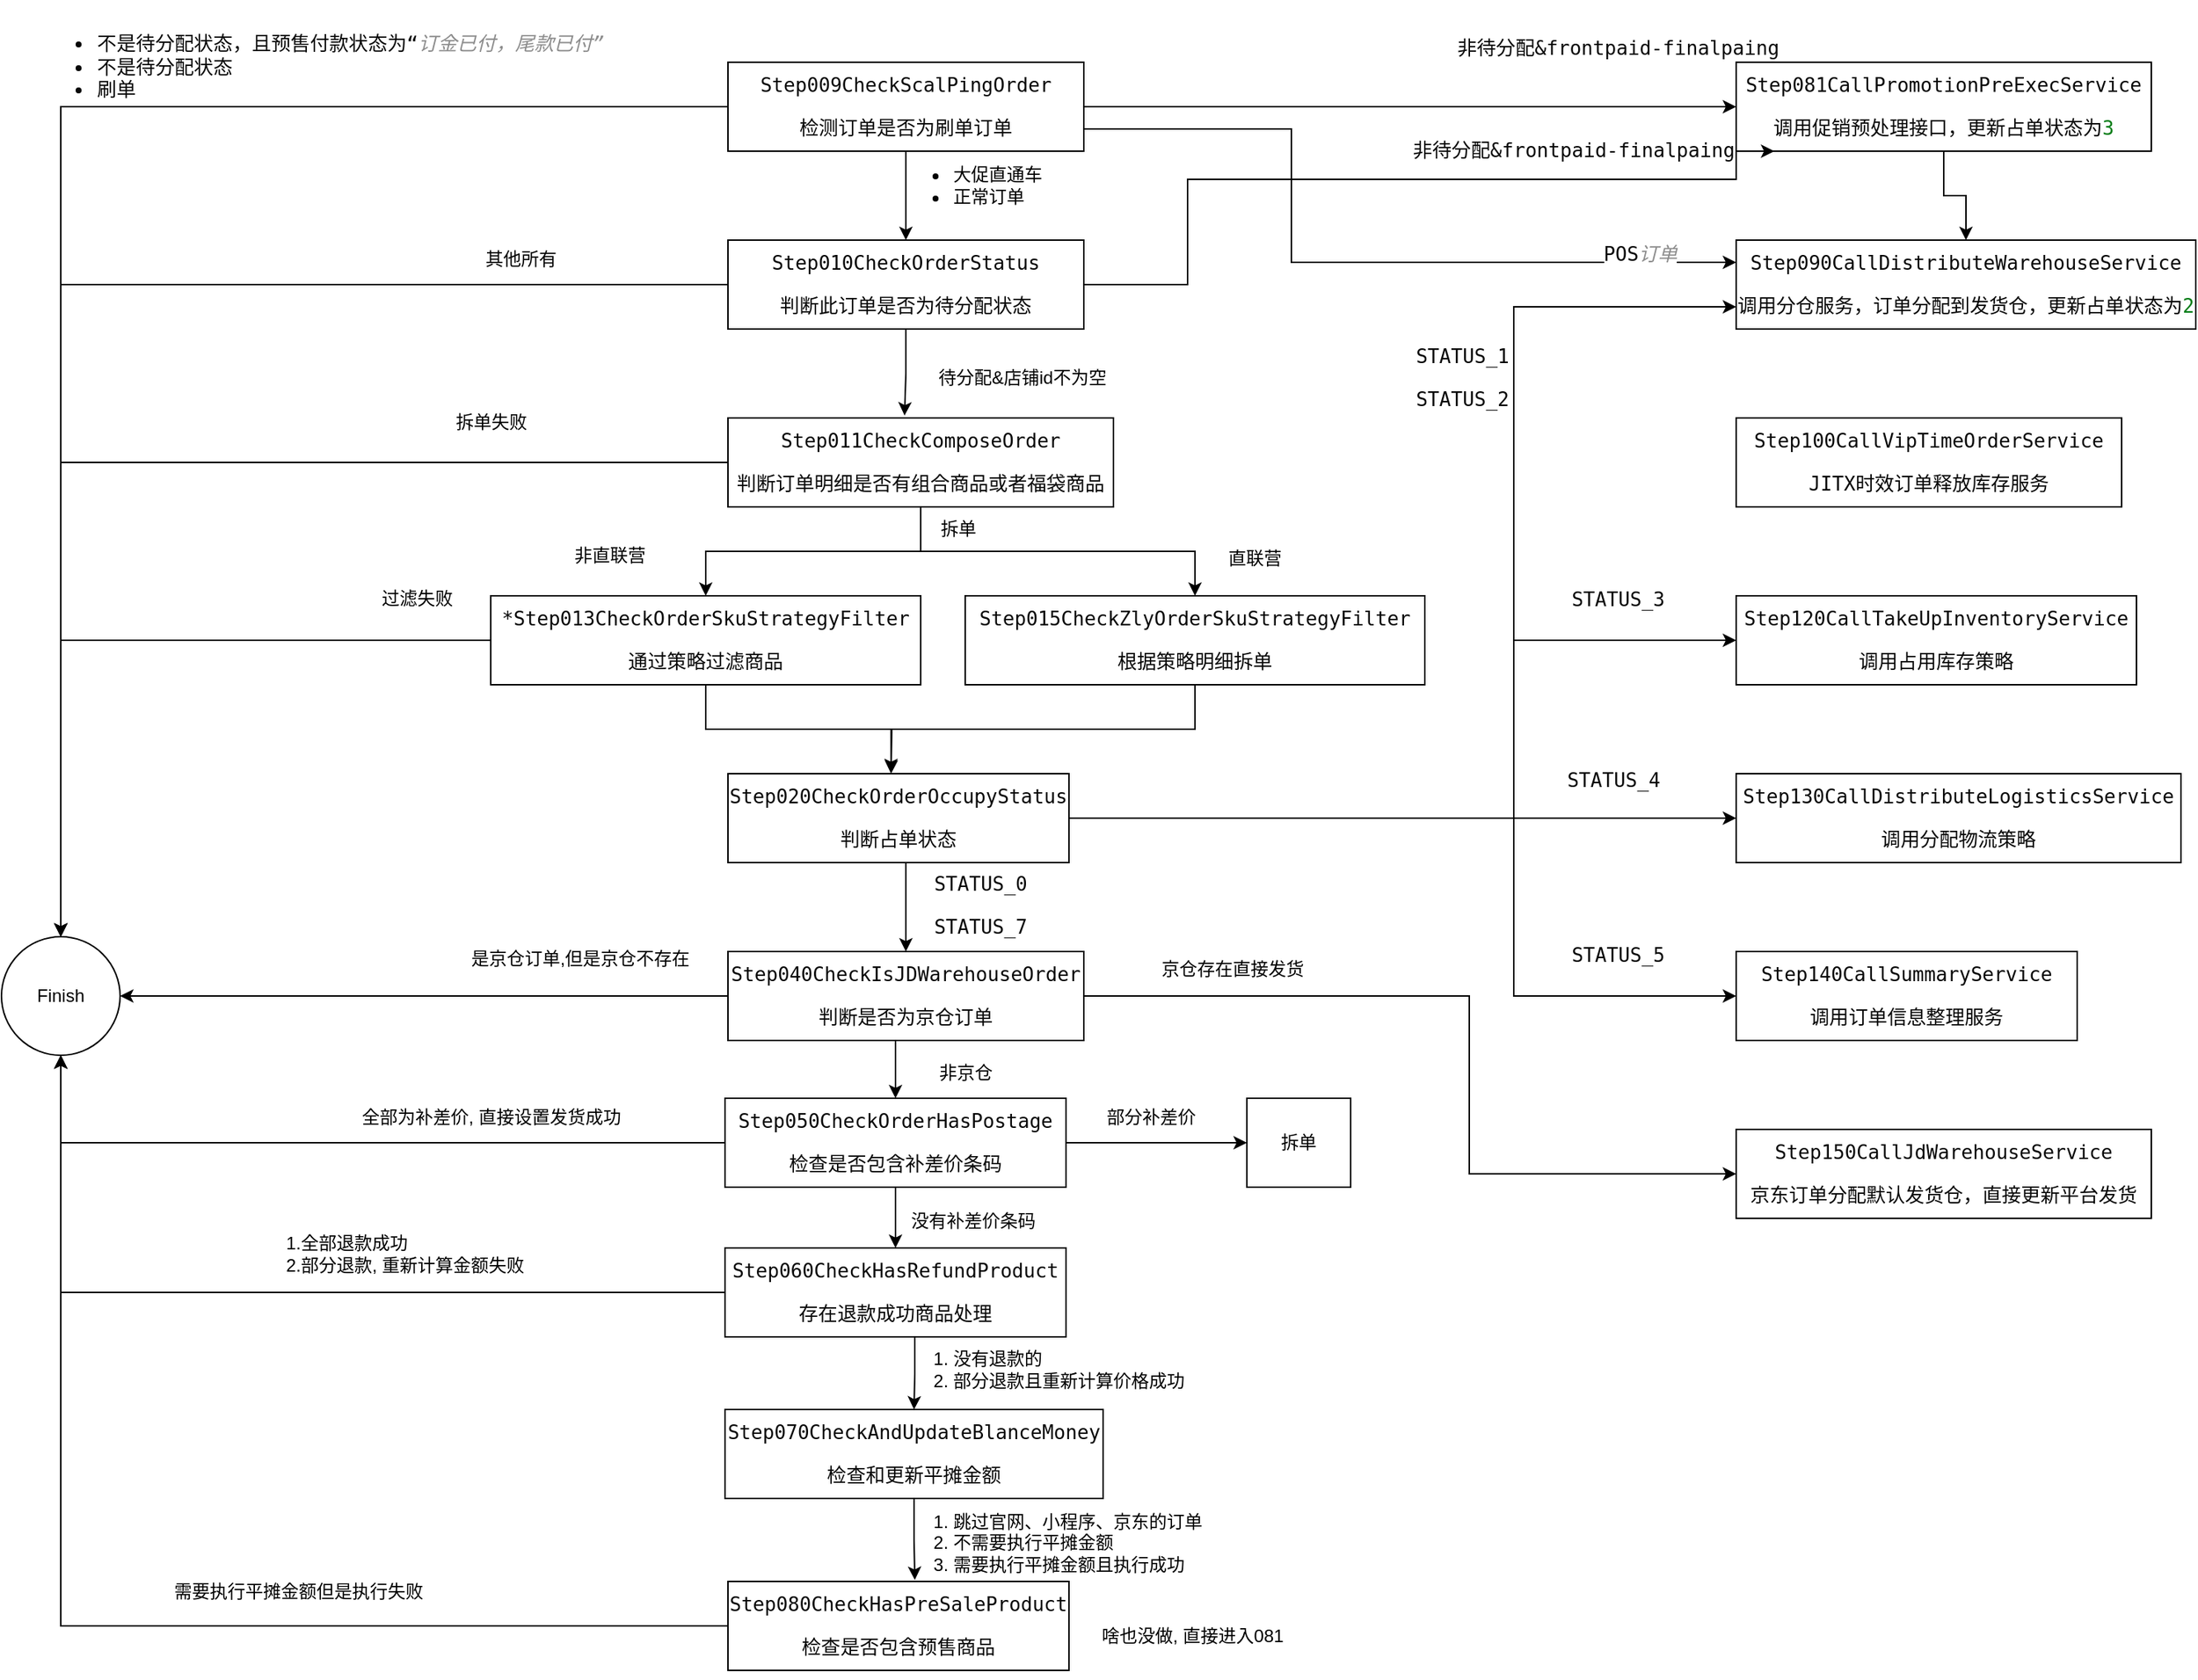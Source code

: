 <mxfile version="22.1.0" type="github">
  <diagram name="第 1 页" id="529VRcp6ZxM3eGiWw4M4">
    <mxGraphModel dx="-1328" dy="769" grid="1" gridSize="10" guides="1" tooltips="1" connect="1" arrows="1" fold="1" page="1" pageScale="1" pageWidth="827" pageHeight="1169" math="0" shadow="0">
      <root>
        <mxCell id="0" />
        <mxCell id="1" parent="0" />
        <mxCell id="PfzJClhl6PwVmJwfCfgA-12" style="edgeStyle=orthogonalEdgeStyle;rounded=0;orthogonalLoop=1;jettySize=auto;html=1;exitX=1;exitY=0.5;exitDx=0;exitDy=0;" parent="1" source="PfzJClhl6PwVmJwfCfgA-1" target="PfzJClhl6PwVmJwfCfgA-8" edge="1">
          <mxGeometry relative="1" as="geometry" />
        </mxCell>
        <mxCell id="PfzJClhl6PwVmJwfCfgA-21" style="edgeStyle=orthogonalEdgeStyle;rounded=0;orthogonalLoop=1;jettySize=auto;html=1;exitX=0;exitY=0.5;exitDx=0;exitDy=0;" parent="1" source="PfzJClhl6PwVmJwfCfgA-1" target="PfzJClhl6PwVmJwfCfgA-20" edge="1">
          <mxGeometry relative="1" as="geometry" />
        </mxCell>
        <mxCell id="PfzJClhl6PwVmJwfCfgA-23" style="edgeStyle=orthogonalEdgeStyle;rounded=0;orthogonalLoop=1;jettySize=auto;html=1;exitX=0.5;exitY=1;exitDx=0;exitDy=0;entryX=0.5;entryY=0;entryDx=0;entryDy=0;" parent="1" source="PfzJClhl6PwVmJwfCfgA-1" target="PfzJClhl6PwVmJwfCfgA-11" edge="1">
          <mxGeometry relative="1" as="geometry" />
        </mxCell>
        <mxCell id="2yPNLdrWaPqpneKhmEIJ-49" style="edgeStyle=orthogonalEdgeStyle;rounded=0;orthogonalLoop=1;jettySize=auto;html=1;exitX=1;exitY=0.75;exitDx=0;exitDy=0;entryX=0;entryY=0.25;entryDx=0;entryDy=0;" edge="1" parent="1" source="PfzJClhl6PwVmJwfCfgA-1" target="PfzJClhl6PwVmJwfCfgA-7">
          <mxGeometry relative="1" as="geometry">
            <Array as="points">
              <mxPoint x="3460" y="116" />
              <mxPoint x="3460" y="206" />
            </Array>
          </mxGeometry>
        </mxCell>
        <mxCell id="PfzJClhl6PwVmJwfCfgA-1" value="&lt;div style=&quot;background-color:#ffffff;color:#080808&quot;&gt;&lt;pre style=&quot;font-family:&#39;JetBrains Mono&#39;,monospace;font-size:9.8pt;&quot;&gt;Step009CheckScalPingOrder&lt;/pre&gt;&lt;pre style=&quot;font-family:&#39;JetBrains Mono&#39;,monospace;font-size:9.8pt;&quot;&gt;&lt;div&gt;&lt;pre style=&quot;font-family:&#39;Menlo-Regular&#39;,monospace;font-size:9.8pt;&quot;&gt;检测订单是否为刷单订单&lt;/pre&gt;&lt;/div&gt;&lt;/pre&gt;&lt;/div&gt;" style="rounded=0;whiteSpace=wrap;html=1;" parent="1" vertex="1">
          <mxGeometry x="3080" y="71" width="240" height="60" as="geometry" />
        </mxCell>
        <mxCell id="2yPNLdrWaPqpneKhmEIJ-2" style="edgeStyle=orthogonalEdgeStyle;rounded=0;orthogonalLoop=1;jettySize=auto;html=1;exitX=0.5;exitY=1;exitDx=0;exitDy=0;" edge="1" parent="1" source="PfzJClhl6PwVmJwfCfgA-2">
          <mxGeometry relative="1" as="geometry">
            <mxPoint x="3190" y="550" as="targetPoint" />
            <Array as="points">
              <mxPoint x="3395" y="521" />
              <mxPoint x="3190" y="521" />
            </Array>
          </mxGeometry>
        </mxCell>
        <mxCell id="PfzJClhl6PwVmJwfCfgA-2" value="&lt;div style=&quot;background-color:#ffffff;color:#080808&quot;&gt;&lt;pre style=&quot;font-family:&#39;JetBrains Mono&#39;,monospace;font-size:9.8pt;&quot;&gt;Step015CheckZlyOrderSkuStrategyFilter&lt;/pre&gt;&lt;pre style=&quot;font-family:&#39;JetBrains Mono&#39;,monospace;font-size:9.8pt;&quot;&gt;&lt;div&gt;&lt;pre style=&quot;font-family:&#39;Menlo-Regular&#39;,monospace;font-size:9.8pt;&quot;&gt;根据策略明细拆单&lt;/pre&gt;&lt;/div&gt;&lt;/pre&gt;&lt;/div&gt;" style="rounded=0;whiteSpace=wrap;html=1;" parent="1" vertex="1">
          <mxGeometry x="3240" y="431" width="310" height="60" as="geometry" />
        </mxCell>
        <mxCell id="2yPNLdrWaPqpneKhmEIJ-34" style="edgeStyle=orthogonalEdgeStyle;rounded=0;orthogonalLoop=1;jettySize=auto;html=1;exitX=0;exitY=0.5;exitDx=0;exitDy=0;entryX=0.5;entryY=1;entryDx=0;entryDy=0;" edge="1" parent="1" source="PfzJClhl6PwVmJwfCfgA-3" target="PfzJClhl6PwVmJwfCfgA-20">
          <mxGeometry relative="1" as="geometry" />
        </mxCell>
        <mxCell id="PfzJClhl6PwVmJwfCfgA-3" value="&lt;div style=&quot;background-color:#ffffff;color:#080808&quot;&gt;&lt;pre style=&quot;font-family:&#39;JetBrains Mono&#39;,monospace;font-size:9.8pt;&quot;&gt;Step060CheckHasRefundProduct&lt;/pre&gt;&lt;pre style=&quot;font-family:&#39;JetBrains Mono&#39;,monospace;font-size:9.8pt;&quot;&gt;&lt;div&gt;&lt;pre style=&quot;font-family:&#39;Menlo-Regular&#39;,monospace;font-size:9.8pt;&quot;&gt;存在退款成功商品处理&lt;/pre&gt;&lt;/div&gt;&lt;/pre&gt;&lt;/div&gt;" style="rounded=0;whiteSpace=wrap;html=1;" parent="1" vertex="1">
          <mxGeometry x="3078" y="871" width="230" height="60" as="geometry" />
        </mxCell>
        <mxCell id="PfzJClhl6PwVmJwfCfgA-4" value="&lt;div style=&quot;background-color:#ffffff;color:#080808&quot;&gt;&lt;pre style=&quot;font-family:&#39;JetBrains Mono&#39;,monospace;font-size:9.8pt;&quot;&gt;&lt;div&gt;&lt;pre style=&quot;font-family:&#39;JetBrains Mono&#39;,monospace;font-size:9.8pt;&quot;&gt;Step130CallDistributeLogisticsService&lt;/pre&gt;&lt;/div&gt;&lt;/pre&gt;&lt;pre style=&quot;font-family:&#39;JetBrains Mono&#39;,monospace;font-size:9.8pt;&quot;&gt;&lt;pre style=&quot;font-family:&#39;Menlo-Regular&#39;,monospace;font-size:9.8pt;&quot;&gt;&lt;div&gt;&lt;pre style=&quot;font-family:&#39;Menlo-Regular&#39;,monospace;font-size:9.8pt;&quot;&gt;调用分配物流策略&lt;/pre&gt;&lt;/div&gt;&lt;/pre&gt;&lt;/pre&gt;&lt;/div&gt;" style="rounded=0;whiteSpace=wrap;html=1;" parent="1" vertex="1">
          <mxGeometry x="3760" y="551" width="300" height="60" as="geometry" />
        </mxCell>
        <mxCell id="PfzJClhl6PwVmJwfCfgA-5" value="&lt;div style=&quot;background-color:#ffffff;color:#080808&quot;&gt;&lt;pre style=&quot;font-family:&#39;JetBrains Mono&#39;,monospace;font-size:9.8pt;&quot;&gt;&lt;div&gt;&lt;pre style=&quot;font-family:&#39;JetBrains Mono&#39;,monospace;font-size:9.8pt;&quot;&gt;Step120CallTakeUpInventoryService&lt;/pre&gt;&lt;/div&gt;&lt;/pre&gt;&lt;pre style=&quot;font-family:&#39;JetBrains Mono&#39;,monospace;font-size:9.8pt;&quot;&gt;&lt;pre style=&quot;font-family:&#39;Menlo-Regular&#39;,monospace;font-size:9.8pt;&quot;&gt;&lt;div&gt;&lt;pre style=&quot;font-family:&#39;Menlo-Regular&#39;,monospace;font-size:9.8pt;&quot;&gt;调用占用库存策略&lt;/pre&gt;&lt;/div&gt;&lt;/pre&gt;&lt;/pre&gt;&lt;/div&gt;" style="rounded=0;whiteSpace=wrap;html=1;" parent="1" vertex="1">
          <mxGeometry x="3760" y="431" width="270" height="60" as="geometry" />
        </mxCell>
        <mxCell id="PfzJClhl6PwVmJwfCfgA-6" value="&lt;div style=&quot;background-color: rgb(255, 255, 255);&quot;&gt;&lt;pre style=&quot;color: rgb(8, 8, 8); font-family: &amp;quot;JetBrains Mono&amp;quot;, monospace; font-size: 9.8pt;&quot;&gt;&lt;div&gt;&lt;pre style=&quot;font-family:&#39;JetBrains Mono&#39;,monospace;font-size:9.8pt;&quot;&gt;Step100CallVipTimeOrderService&lt;/pre&gt;&lt;/div&gt;&lt;/pre&gt;&lt;pre style=&quot;font-family: &amp;quot;JetBrains Mono&amp;quot;, monospace; font-size: 9.8pt;&quot;&gt;&lt;pre style=&quot;font-family: Menlo-Regular, monospace; font-size: 9.8pt;&quot;&gt;&lt;div style=&quot;&quot;&gt;&lt;pre style=&quot;font-family: &amp;quot;JetBrains Mono&amp;quot;, monospace; font-size: 9.8pt;&quot;&gt;&lt;font color=&quot;#080808&quot;&gt;JITX&lt;span style=&quot;font-family: Menlo-Regular, monospace;&quot;&gt;时效订单释放库存服务&lt;/span&gt;&lt;/font&gt;&lt;/pre&gt;&lt;/div&gt;&lt;/pre&gt;&lt;/pre&gt;&lt;/div&gt;" style="rounded=0;whiteSpace=wrap;html=1;" parent="1" vertex="1">
          <mxGeometry x="3760" y="311" width="260" height="60" as="geometry" />
        </mxCell>
        <mxCell id="PfzJClhl6PwVmJwfCfgA-7" value="&lt;div style=&quot;background-color:#ffffff;color:#080808&quot;&gt;&lt;pre style=&quot;font-family:&#39;JetBrains Mono&#39;,monospace;font-size:9.8pt;&quot;&gt;&lt;div&gt;&lt;pre style=&quot;font-family:&#39;JetBrains Mono&#39;,monospace;font-size:9.8pt;&quot;&gt;Step090CallDistributeWarehouseService&lt;/pre&gt;&lt;/div&gt;&lt;/pre&gt;&lt;pre style=&quot;font-family:&#39;JetBrains Mono&#39;,monospace;font-size:9.8pt;&quot;&gt;&lt;pre style=&quot;font-family:&#39;Menlo-Regular&#39;,monospace;font-size:9.8pt;&quot;&gt;&lt;div&gt;&lt;pre style=&quot;font-family:&#39;Menlo-Regular&#39;,monospace;font-size:9.8pt;&quot;&gt;调用分仓服务，订单分配到发货仓，更新占单状态为&lt;span style=&quot;color:#067d17;font-family:&#39;JetBrains Mono&#39;,monospace;&quot;&gt;2&lt;/span&gt;&lt;/pre&gt;&lt;/div&gt;&lt;/pre&gt;&lt;/pre&gt;&lt;/div&gt;" style="rounded=0;whiteSpace=wrap;html=1;" parent="1" vertex="1">
          <mxGeometry x="3760" y="191" width="310" height="60" as="geometry" />
        </mxCell>
        <mxCell id="2yPNLdrWaPqpneKhmEIJ-50" value="" style="edgeStyle=orthogonalEdgeStyle;rounded=0;orthogonalLoop=1;jettySize=auto;html=1;" edge="1" parent="1" source="PfzJClhl6PwVmJwfCfgA-8" target="PfzJClhl6PwVmJwfCfgA-7">
          <mxGeometry relative="1" as="geometry" />
        </mxCell>
        <mxCell id="PfzJClhl6PwVmJwfCfgA-8" value="&lt;div style=&quot;background-color:#ffffff;color:#080808&quot;&gt;&lt;pre style=&quot;font-family:&#39;JetBrains Mono&#39;,monospace;font-size:9.8pt;&quot;&gt;&lt;div&gt;&lt;pre style=&quot;font-family:&#39;JetBrains Mono&#39;,monospace;font-size:9.8pt;&quot;&gt;Step081CallPromotionPreExecService&lt;/pre&gt;&lt;/div&gt;&lt;/pre&gt;&lt;pre style=&quot;font-family:&#39;JetBrains Mono&#39;,monospace;font-size:9.8pt;&quot;&gt;&lt;pre style=&quot;font-family:&#39;Menlo-Regular&#39;,monospace;font-size:9.8pt;&quot;&gt;&lt;div&gt;&lt;pre style=&quot;font-family:&#39;Menlo-Regular&#39;,monospace;font-size:9.8pt;&quot;&gt;调用促销预处理接口，更新占单状态为&lt;span style=&quot;color:#067d17;font-family:&#39;JetBrains Mono&#39;,monospace;&quot;&gt;3&lt;/span&gt;&lt;/pre&gt;&lt;/div&gt;&lt;/pre&gt;&lt;/pre&gt;&lt;/div&gt;" style="rounded=0;whiteSpace=wrap;html=1;" parent="1" vertex="1">
          <mxGeometry x="3760" y="71" width="280" height="60" as="geometry" />
        </mxCell>
        <mxCell id="2yPNLdrWaPqpneKhmEIJ-1" style="edgeStyle=orthogonalEdgeStyle;rounded=0;orthogonalLoop=1;jettySize=auto;html=1;entryX=0.5;entryY=0;entryDx=0;entryDy=0;exitX=0.5;exitY=1;exitDx=0;exitDy=0;" edge="1" parent="1" source="PfzJClhl6PwVmJwfCfgA-9">
          <mxGeometry relative="1" as="geometry">
            <mxPoint x="3060" y="520" as="sourcePoint" />
            <mxPoint x="3190" y="551" as="targetPoint" />
          </mxGeometry>
        </mxCell>
        <mxCell id="2yPNLdrWaPqpneKhmEIJ-44" style="edgeStyle=orthogonalEdgeStyle;rounded=0;orthogonalLoop=1;jettySize=auto;html=1;exitX=0;exitY=0.5;exitDx=0;exitDy=0;entryX=0.5;entryY=0;entryDx=0;entryDy=0;" edge="1" parent="1" source="PfzJClhl6PwVmJwfCfgA-9" target="PfzJClhl6PwVmJwfCfgA-20">
          <mxGeometry relative="1" as="geometry" />
        </mxCell>
        <mxCell id="PfzJClhl6PwVmJwfCfgA-9" value="&lt;div style=&quot;background-color:#ffffff;color:#080808&quot;&gt;&lt;pre style=&quot;font-family:&#39;JetBrains Mono&#39;,monospace;font-size:9.8pt;&quot;&gt;&lt;div&gt;&lt;pre style=&quot;font-family:&#39;JetBrains Mono&#39;,monospace;font-size:9.8pt;&quot;&gt;*Step013CheckOrderSkuStrategyFilter&lt;/pre&gt;&lt;/div&gt;&lt;/pre&gt;&lt;pre style=&quot;font-family:&#39;JetBrains Mono&#39;,monospace;font-size:9.8pt;&quot;&gt;&lt;pre style=&quot;font-family:&#39;Menlo-Regular&#39;,monospace;font-size:9.8pt;&quot;&gt;&lt;div&gt;&lt;pre style=&quot;font-family:&#39;Menlo-Regular&#39;,monospace;font-size:9.8pt;&quot;&gt;通过策略过滤商品&lt;/pre&gt;&lt;/div&gt;&lt;/pre&gt;&lt;/pre&gt;&lt;/div&gt;" style="rounded=0;whiteSpace=wrap;html=1;" parent="1" vertex="1">
          <mxGeometry x="2920" y="431" width="290" height="60" as="geometry" />
        </mxCell>
        <mxCell id="PfzJClhl6PwVmJwfCfgA-36" style="edgeStyle=orthogonalEdgeStyle;rounded=0;orthogonalLoop=1;jettySize=auto;html=1;exitX=0.5;exitY=1;exitDx=0;exitDy=0;" parent="1" source="PfzJClhl6PwVmJwfCfgA-10" target="PfzJClhl6PwVmJwfCfgA-2" edge="1">
          <mxGeometry relative="1" as="geometry" />
        </mxCell>
        <mxCell id="PfzJClhl6PwVmJwfCfgA-37" style="edgeStyle=orthogonalEdgeStyle;rounded=0;orthogonalLoop=1;jettySize=auto;html=1;exitX=0.5;exitY=1;exitDx=0;exitDy=0;entryX=0.5;entryY=0;entryDx=0;entryDy=0;" parent="1" source="PfzJClhl6PwVmJwfCfgA-10" target="PfzJClhl6PwVmJwfCfgA-9" edge="1">
          <mxGeometry relative="1" as="geometry" />
        </mxCell>
        <mxCell id="2yPNLdrWaPqpneKhmEIJ-43" style="edgeStyle=orthogonalEdgeStyle;rounded=0;orthogonalLoop=1;jettySize=auto;html=1;exitX=0;exitY=0.5;exitDx=0;exitDy=0;entryX=0.5;entryY=0;entryDx=0;entryDy=0;" edge="1" parent="1" source="PfzJClhl6PwVmJwfCfgA-10" target="PfzJClhl6PwVmJwfCfgA-20">
          <mxGeometry relative="1" as="geometry" />
        </mxCell>
        <mxCell id="PfzJClhl6PwVmJwfCfgA-10" value="&lt;div style=&quot;background-color:#ffffff;color:#080808&quot;&gt;&lt;pre style=&quot;font-family:&#39;JetBrains Mono&#39;,monospace;font-size:9.8pt;&quot;&gt;&lt;div&gt;&lt;pre style=&quot;font-family:&#39;JetBrains Mono&#39;,monospace;font-size:9.8pt;&quot;&gt;Step011CheckComposeOrder&lt;/pre&gt;&lt;/div&gt;&lt;/pre&gt;&lt;pre style=&quot;font-family:&#39;JetBrains Mono&#39;,monospace;font-size:9.8pt;&quot;&gt;&lt;pre style=&quot;font-family:&#39;Menlo-Regular&#39;,monospace;font-size:9.8pt;&quot;&gt;&lt;div&gt;&lt;pre style=&quot;font-family:&#39;Menlo-Regular&#39;,monospace;font-size:9.8pt;&quot;&gt;判断订单明细是否有组合商品或者福袋商品&lt;/pre&gt;&lt;/div&gt;&lt;/pre&gt;&lt;/pre&gt;&lt;/div&gt;" style="rounded=0;html=1;whiteSpace=wrap;" parent="1" vertex="1">
          <mxGeometry x="3080" y="311" width="260" height="60" as="geometry" />
        </mxCell>
        <mxCell id="PfzJClhl6PwVmJwfCfgA-34" style="edgeStyle=orthogonalEdgeStyle;rounded=0;orthogonalLoop=1;jettySize=auto;html=1;exitX=0;exitY=0.5;exitDx=0;exitDy=0;entryX=0.5;entryY=0;entryDx=0;entryDy=0;" parent="1" source="PfzJClhl6PwVmJwfCfgA-11" target="PfzJClhl6PwVmJwfCfgA-20" edge="1">
          <mxGeometry relative="1" as="geometry" />
        </mxCell>
        <mxCell id="2yPNLdrWaPqpneKhmEIJ-46" style="edgeStyle=orthogonalEdgeStyle;rounded=0;orthogonalLoop=1;jettySize=auto;html=1;exitX=1;exitY=0.5;exitDx=0;exitDy=0;entryX=0.092;entryY=1;entryDx=0;entryDy=0;entryPerimeter=0;" edge="1" parent="1" source="PfzJClhl6PwVmJwfCfgA-11" target="PfzJClhl6PwVmJwfCfgA-8">
          <mxGeometry relative="1" as="geometry">
            <mxPoint x="3760" y="140" as="targetPoint" />
            <Array as="points">
              <mxPoint x="3390" y="221" />
              <mxPoint x="3390" y="150" />
              <mxPoint x="3760" y="150" />
              <mxPoint x="3760" y="131" />
            </Array>
          </mxGeometry>
        </mxCell>
        <mxCell id="PfzJClhl6PwVmJwfCfgA-11" value="&lt;div style=&quot;background-color:#ffffff;color:#080808&quot;&gt;&lt;pre style=&quot;font-family:&#39;JetBrains Mono&#39;,monospace;font-size:9.8pt;&quot;&gt;&lt;div&gt;&lt;pre style=&quot;font-family:&#39;JetBrains Mono&#39;,monospace;font-size:9.8pt;&quot;&gt;Step010CheckOrderStatus&lt;/pre&gt;&lt;/div&gt;&lt;/pre&gt;&lt;pre style=&quot;font-family:&#39;JetBrains Mono&#39;,monospace;font-size:9.8pt;&quot;&gt;&lt;pre style=&quot;font-family:&#39;Menlo-Regular&#39;,monospace;font-size:9.8pt;&quot;&gt;&lt;div&gt;&lt;pre style=&quot;font-family:&#39;Menlo-Regular&#39;,monospace;font-size:9.8pt;&quot;&gt;判断此订单是否为待分配状态&lt;/pre&gt;&lt;/div&gt;&lt;/pre&gt;&lt;/pre&gt;&lt;/div&gt;" style="rounded=0;whiteSpace=wrap;html=1;" parent="1" vertex="1">
          <mxGeometry x="3080" y="191" width="240" height="60" as="geometry" />
        </mxCell>
        <mxCell id="PfzJClhl6PwVmJwfCfgA-13" value="&lt;div style=&quot;background-color:#ffffff;color:#080808&quot;&gt;&lt;pre style=&quot;font-family:&#39;JetBrains Mono&#39;,monospace;font-size:9.8pt;&quot;&gt;&lt;div&gt;&lt;pre style=&quot;font-family:&#39;JetBrains Mono&#39;,monospace;font-size:9.8pt;&quot;&gt;Step070CheckAndUpdateBlanceMoney&lt;/pre&gt;&lt;/div&gt;&lt;/pre&gt;&lt;pre style=&quot;font-family:&#39;JetBrains Mono&#39;,monospace;font-size:9.8pt;&quot;&gt;&lt;pre style=&quot;font-family:&#39;Menlo-Regular&#39;,monospace;font-size:9.8pt;&quot;&gt;&lt;div&gt;&lt;pre style=&quot;font-family:&#39;Menlo-Regular&#39;,monospace;font-size:9.8pt;&quot;&gt;检查和更新平摊金额&lt;/pre&gt;&lt;/div&gt;&lt;/pre&gt;&lt;/pre&gt;&lt;/div&gt;" style="rounded=0;whiteSpace=wrap;html=1;" parent="1" vertex="1">
          <mxGeometry x="3078" y="980" width="255" height="60" as="geometry" />
        </mxCell>
        <mxCell id="2yPNLdrWaPqpneKhmEIJ-23" style="edgeStyle=orthogonalEdgeStyle;rounded=0;orthogonalLoop=1;jettySize=auto;html=1;exitX=0.5;exitY=1;exitDx=0;exitDy=0;entryX=0.5;entryY=0;entryDx=0;entryDy=0;" edge="1" parent="1" source="PfzJClhl6PwVmJwfCfgA-14" target="PfzJClhl6PwVmJwfCfgA-3">
          <mxGeometry relative="1" as="geometry" />
        </mxCell>
        <mxCell id="2yPNLdrWaPqpneKhmEIJ-25" style="edgeStyle=orthogonalEdgeStyle;rounded=0;orthogonalLoop=1;jettySize=auto;html=1;exitX=0;exitY=0.5;exitDx=0;exitDy=0;entryX=0.5;entryY=1;entryDx=0;entryDy=0;" edge="1" parent="1" source="PfzJClhl6PwVmJwfCfgA-14" target="PfzJClhl6PwVmJwfCfgA-20">
          <mxGeometry relative="1" as="geometry" />
        </mxCell>
        <mxCell id="2yPNLdrWaPqpneKhmEIJ-27" style="edgeStyle=orthogonalEdgeStyle;rounded=0;orthogonalLoop=1;jettySize=auto;html=1;exitX=1;exitY=0.5;exitDx=0;exitDy=0;" edge="1" parent="1" source="PfzJClhl6PwVmJwfCfgA-14">
          <mxGeometry relative="1" as="geometry">
            <mxPoint x="3430" y="800" as="targetPoint" />
          </mxGeometry>
        </mxCell>
        <mxCell id="PfzJClhl6PwVmJwfCfgA-14" value="&lt;div style=&quot;background-color:#ffffff;color:#080808&quot;&gt;&lt;pre style=&quot;font-family:&#39;JetBrains Mono&#39;,monospace;font-size:9.8pt;&quot;&gt;&lt;div&gt;&lt;pre style=&quot;font-family:&#39;JetBrains Mono&#39;,monospace;font-size:9.8pt;&quot;&gt;Step050CheckOrderHasPostage&lt;/pre&gt;&lt;/div&gt;&lt;/pre&gt;&lt;pre style=&quot;font-family:&#39;JetBrains Mono&#39;,monospace;font-size:9.8pt;&quot;&gt;&lt;pre style=&quot;font-family:&#39;Menlo-Regular&#39;,monospace;font-size:9.8pt;&quot;&gt;&lt;div&gt;&lt;pre style=&quot;font-family:&#39;Menlo-Regular&#39;,monospace;font-size:9.8pt;&quot;&gt;检查是否包含补差价条码&lt;/pre&gt;&lt;/div&gt;&lt;/pre&gt;&lt;/pre&gt;&lt;/div&gt;" style="rounded=0;whiteSpace=wrap;html=1;" parent="1" vertex="1">
          <mxGeometry x="3078" y="770" width="230" height="60" as="geometry" />
        </mxCell>
        <mxCell id="2yPNLdrWaPqpneKhmEIJ-17" style="edgeStyle=orthogonalEdgeStyle;rounded=0;orthogonalLoop=1;jettySize=auto;html=1;exitX=0;exitY=0.5;exitDx=0;exitDy=0;entryX=1;entryY=0.5;entryDx=0;entryDy=0;" edge="1" parent="1" source="PfzJClhl6PwVmJwfCfgA-15" target="PfzJClhl6PwVmJwfCfgA-20">
          <mxGeometry relative="1" as="geometry" />
        </mxCell>
        <mxCell id="2yPNLdrWaPqpneKhmEIJ-19" style="edgeStyle=orthogonalEdgeStyle;rounded=0;orthogonalLoop=1;jettySize=auto;html=1;exitX=1;exitY=0.5;exitDx=0;exitDy=0;entryX=0;entryY=0.5;entryDx=0;entryDy=0;" edge="1" parent="1" source="PfzJClhl6PwVmJwfCfgA-15" target="PfzJClhl6PwVmJwfCfgA-17">
          <mxGeometry relative="1" as="geometry">
            <Array as="points">
              <mxPoint x="3580" y="701" />
              <mxPoint x="3580" y="821" />
            </Array>
          </mxGeometry>
        </mxCell>
        <mxCell id="2yPNLdrWaPqpneKhmEIJ-21" style="edgeStyle=orthogonalEdgeStyle;rounded=0;orthogonalLoop=1;jettySize=auto;html=1;exitX=0.5;exitY=1;exitDx=0;exitDy=0;entryX=0.5;entryY=0;entryDx=0;entryDy=0;" edge="1" parent="1" source="PfzJClhl6PwVmJwfCfgA-15" target="PfzJClhl6PwVmJwfCfgA-14">
          <mxGeometry relative="1" as="geometry" />
        </mxCell>
        <mxCell id="PfzJClhl6PwVmJwfCfgA-15" value="&lt;div style=&quot;background-color:#ffffff;color:#080808&quot;&gt;&lt;pre style=&quot;font-family:&#39;JetBrains Mono&#39;,monospace;font-size:9.8pt;&quot;&gt;Step040CheckIsJDWarehouseOrder&lt;/pre&gt;&lt;pre style=&quot;font-family:&#39;JetBrains Mono&#39;,monospace;font-size:9.8pt;&quot;&gt;&lt;div&gt;&lt;pre style=&quot;font-family:&#39;Menlo-Regular&#39;,monospace;font-size:9.8pt;&quot;&gt;判断是否为京仓订单&lt;/pre&gt;&lt;/div&gt;&lt;/pre&gt;&lt;/div&gt;" style="rounded=0;whiteSpace=wrap;html=1;" parent="1" vertex="1">
          <mxGeometry x="3080" y="671" width="240" height="60" as="geometry" />
        </mxCell>
        <mxCell id="2yPNLdrWaPqpneKhmEIJ-7" style="edgeStyle=orthogonalEdgeStyle;rounded=0;orthogonalLoop=1;jettySize=auto;html=1;exitX=0.5;exitY=1;exitDx=0;exitDy=0;" edge="1" parent="1" source="PfzJClhl6PwVmJwfCfgA-16" target="PfzJClhl6PwVmJwfCfgA-15">
          <mxGeometry relative="1" as="geometry">
            <Array as="points">
              <mxPoint x="3200" y="611" />
            </Array>
          </mxGeometry>
        </mxCell>
        <mxCell id="2yPNLdrWaPqpneKhmEIJ-9" style="edgeStyle=orthogonalEdgeStyle;rounded=0;orthogonalLoop=1;jettySize=auto;html=1;exitX=1;exitY=0.5;exitDx=0;exitDy=0;entryX=0;entryY=0.75;entryDx=0;entryDy=0;" edge="1" parent="1" source="PfzJClhl6PwVmJwfCfgA-16" target="PfzJClhl6PwVmJwfCfgA-7">
          <mxGeometry relative="1" as="geometry">
            <Array as="points">
              <mxPoint x="3610" y="581" />
              <mxPoint x="3610" y="236" />
            </Array>
          </mxGeometry>
        </mxCell>
        <mxCell id="2yPNLdrWaPqpneKhmEIJ-11" style="edgeStyle=orthogonalEdgeStyle;rounded=0;orthogonalLoop=1;jettySize=auto;html=1;exitX=1;exitY=0.5;exitDx=0;exitDy=0;entryX=0;entryY=0.5;entryDx=0;entryDy=0;" edge="1" parent="1" source="PfzJClhl6PwVmJwfCfgA-16" target="PfzJClhl6PwVmJwfCfgA-5">
          <mxGeometry relative="1" as="geometry">
            <Array as="points">
              <mxPoint x="3610" y="581" />
              <mxPoint x="3610" y="461" />
            </Array>
          </mxGeometry>
        </mxCell>
        <mxCell id="2yPNLdrWaPqpneKhmEIJ-12" style="edgeStyle=orthogonalEdgeStyle;rounded=0;orthogonalLoop=1;jettySize=auto;html=1;exitX=1;exitY=0.5;exitDx=0;exitDy=0;" edge="1" parent="1" source="PfzJClhl6PwVmJwfCfgA-16" target="PfzJClhl6PwVmJwfCfgA-4">
          <mxGeometry relative="1" as="geometry" />
        </mxCell>
        <mxCell id="2yPNLdrWaPqpneKhmEIJ-13" style="edgeStyle=orthogonalEdgeStyle;rounded=0;orthogonalLoop=1;jettySize=auto;html=1;exitX=1;exitY=0.5;exitDx=0;exitDy=0;entryX=0;entryY=0.5;entryDx=0;entryDy=0;" edge="1" parent="1" source="PfzJClhl6PwVmJwfCfgA-16" target="PfzJClhl6PwVmJwfCfgA-18">
          <mxGeometry relative="1" as="geometry">
            <Array as="points">
              <mxPoint x="3610" y="581" />
              <mxPoint x="3610" y="701" />
            </Array>
          </mxGeometry>
        </mxCell>
        <mxCell id="PfzJClhl6PwVmJwfCfgA-16" value="&lt;div style=&quot;background-color:#ffffff;color:#080808&quot;&gt;&lt;pre style=&quot;font-family:&#39;JetBrains Mono&#39;,monospace;font-size:9.8pt;&quot;&gt;&lt;div&gt;&lt;pre style=&quot;font-family:&#39;JetBrains Mono&#39;,monospace;font-size:9.8pt;&quot;&gt;Step020CheckOrderOccupyStatus&lt;/pre&gt;&lt;/div&gt;&lt;/pre&gt;&lt;pre style=&quot;font-family:&#39;JetBrains Mono&#39;,monospace;font-size:9.8pt;&quot;&gt;&lt;div&gt;&lt;pre style=&quot;font-family:&#39;Menlo-Regular&#39;,monospace;font-size:9.8pt;&quot;&gt;判断占单状态&lt;/pre&gt;&lt;/div&gt;&lt;/pre&gt;&lt;/div&gt;" style="rounded=0;whiteSpace=wrap;html=1;" parent="1" vertex="1">
          <mxGeometry x="3080" y="551" width="230" height="60" as="geometry" />
        </mxCell>
        <mxCell id="PfzJClhl6PwVmJwfCfgA-17" value="&lt;div style=&quot;background-color:#ffffff;color:#080808&quot;&gt;&lt;pre style=&quot;font-family:&#39;JetBrains Mono&#39;,monospace;font-size:9.8pt;&quot;&gt;&lt;div&gt;&lt;pre style=&quot;font-family:&#39;JetBrains Mono&#39;,monospace;font-size:9.8pt;&quot;&gt;Step150CallJdWarehouseService&lt;/pre&gt;&lt;/div&gt;&lt;/pre&gt;&lt;pre style=&quot;font-family:&#39;JetBrains Mono&#39;,monospace;font-size:9.8pt;&quot;&gt;&lt;pre style=&quot;font-family:&#39;Menlo-Regular&#39;,monospace;font-size:9.8pt;&quot;&gt;&lt;div&gt;&lt;pre style=&quot;font-family:&#39;Menlo-Regular&#39;,monospace;font-size:9.8pt;&quot;&gt;京东订单分配默认发货仓，直接更新平台发货&lt;/pre&gt;&lt;/div&gt;&lt;/pre&gt;&lt;/pre&gt;&lt;/div&gt;" style="rounded=0;whiteSpace=wrap;html=1;" parent="1" vertex="1">
          <mxGeometry x="3760" y="791" width="280" height="60" as="geometry" />
        </mxCell>
        <mxCell id="PfzJClhl6PwVmJwfCfgA-18" value="&lt;div style=&quot;background-color:#ffffff;color:#080808&quot;&gt;&lt;pre style=&quot;font-family:&#39;JetBrains Mono&#39;,monospace;font-size:9.8pt;&quot;&gt;&lt;div&gt;&lt;pre style=&quot;font-family:&#39;JetBrains Mono&#39;,monospace;font-size:9.8pt;&quot;&gt;Step140CallSummaryService&lt;/pre&gt;&lt;/div&gt;&lt;/pre&gt;&lt;pre style=&quot;font-family:&#39;JetBrains Mono&#39;,monospace;font-size:9.8pt;&quot;&gt;&lt;pre style=&quot;font-family:&#39;Menlo-Regular&#39;,monospace;font-size:9.8pt;&quot;&gt;&lt;div&gt;&lt;pre style=&quot;font-family:&#39;Menlo-Regular&#39;,monospace;font-size:9.8pt;&quot;&gt;调用订单信息整理服务&lt;/pre&gt;&lt;/div&gt;&lt;/pre&gt;&lt;/pre&gt;&lt;/div&gt;" style="rounded=0;whiteSpace=wrap;html=1;" parent="1" vertex="1">
          <mxGeometry x="3760" y="671" width="230" height="60" as="geometry" />
        </mxCell>
        <mxCell id="PfzJClhl6PwVmJwfCfgA-19" value="&lt;div style=&quot;background-color:#ffffff;color:#080808&quot;&gt;&lt;pre style=&quot;font-family:&#39;Menlo-Regular&#39;,monospace;font-size:9.8pt;&quot;&gt;&lt;pre style=&quot;border-color: var(--border-color); font-family: Menlo-Regular, monospace; font-size: 9.8pt;&quot;&gt;非待分配&amp;amp;frontpaid-finalpaing&lt;/pre&gt;&lt;/pre&gt;&lt;/div&gt;" style="text;html=1;align=center;verticalAlign=middle;resizable=0;points=[];autosize=1;strokeColor=none;fillColor=none;" parent="1" vertex="1">
          <mxGeometry x="3560" y="31" width="240" height="60" as="geometry" />
        </mxCell>
        <mxCell id="PfzJClhl6PwVmJwfCfgA-20" value="Finish" style="ellipse;whiteSpace=wrap;html=1;aspect=fixed;" parent="1" vertex="1">
          <mxGeometry x="2590" y="661" width="80" height="80" as="geometry" />
        </mxCell>
        <mxCell id="PfzJClhl6PwVmJwfCfgA-22" value="&lt;pre style=&quot;border-color: var(--border-color); color: rgb(8, 8, 8); font-family: Menlo-Regular, monospace; font-size: 9.8pt;&quot;&gt;&lt;ul&gt;&lt;li&gt;不是待分配状态，且预售付款状态为“&lt;span style=&quot;border-color: var(--border-color); color: rgb(140, 140, 140); font-style: italic;&quot;&gt;订金已付，尾款已付&lt;/span&gt;&lt;span style=&quot;border-color: var(--border-color); color: rgb(140, 140, 140); font-style: italic; font-family: &amp;quot;JetBrains Mono&amp;quot;, monospace;&quot;&gt;”&lt;/span&gt;&lt;/li&gt;&lt;li style=&quot;text-align: left;&quot;&gt;不是待分配状态&lt;/li&gt;&lt;li style=&quot;text-align: left;&quot;&gt;刷单&lt;/li&gt;&lt;/ul&gt;&lt;/pre&gt;" style="text;html=1;align=center;verticalAlign=middle;resizable=0;points=[];autosize=1;strokeColor=none;fillColor=none;" parent="1" vertex="1">
          <mxGeometry x="2600" y="29" width="410" height="90" as="geometry" />
        </mxCell>
        <mxCell id="PfzJClhl6PwVmJwfCfgA-24" value="&lt;ul&gt;&lt;li&gt;大促直通车&lt;/li&gt;&lt;li&gt;正常订单&lt;/li&gt;&lt;/ul&gt;" style="text;html=1;align=left;verticalAlign=middle;resizable=0;points=[];autosize=1;strokeColor=none;fillColor=none;" parent="1" vertex="1">
          <mxGeometry x="3190" y="119" width="120" height="70" as="geometry" />
        </mxCell>
        <mxCell id="PfzJClhl6PwVmJwfCfgA-26" value="&lt;div style=&quot;background-color: rgb(255, 255, 255); color: rgb(8, 8, 8);&quot;&gt;&lt;pre style=&quot;font-family:&#39;JetBrains Mono&#39;,monospace;font-size:9.8pt;&quot;&gt;POS&lt;span style=&quot;color:#8c8c8c;font-style:italic;font-family:&#39;Menlo-Regular&#39;,monospace;&quot;&gt;订单&lt;/span&gt;&lt;/pre&gt;&lt;/div&gt;" style="text;html=1;align=center;verticalAlign=middle;resizable=0;points=[];autosize=1;strokeColor=none;fillColor=none;" parent="1" vertex="1">
          <mxGeometry x="3660" y="170" width="70" height="60" as="geometry" />
        </mxCell>
        <mxCell id="PfzJClhl6PwVmJwfCfgA-27" style="edgeStyle=orthogonalEdgeStyle;rounded=0;orthogonalLoop=1;jettySize=auto;html=1;exitX=0.5;exitY=1;exitDx=0;exitDy=0;entryX=0.458;entryY=-0.028;entryDx=0;entryDy=0;entryPerimeter=0;" parent="1" source="PfzJClhl6PwVmJwfCfgA-11" target="PfzJClhl6PwVmJwfCfgA-10" edge="1">
          <mxGeometry relative="1" as="geometry" />
        </mxCell>
        <mxCell id="PfzJClhl6PwVmJwfCfgA-28" value="&lt;span style=&quot;background-color: initial;&quot;&gt;待分配&amp;amp;店铺id不为空&lt;/span&gt;" style="text;html=1;align=left;verticalAlign=middle;resizable=0;points=[];autosize=1;strokeColor=none;fillColor=none;" parent="1" vertex="1">
          <mxGeometry x="3220" y="269" width="140" height="30" as="geometry" />
        </mxCell>
        <mxCell id="PfzJClhl6PwVmJwfCfgA-33" value="&lt;div style=&quot;background-color:#ffffff;color:#080808&quot;&gt;&lt;pre style=&quot;font-family:&#39;Menlo-Regular&#39;,monospace;font-size:9.8pt;&quot;&gt;非待分配&amp;amp;frontpaid-finalpaing&lt;/pre&gt;&lt;/div&gt;" style="text;html=1;align=center;verticalAlign=middle;resizable=0;points=[];autosize=1;strokeColor=none;fillColor=none;" parent="1" vertex="1">
          <mxGeometry x="3530" y="100" width="240" height="60" as="geometry" />
        </mxCell>
        <mxCell id="PfzJClhl6PwVmJwfCfgA-35" value="其他所有" style="text;html=1;align=center;verticalAlign=middle;resizable=0;points=[];autosize=1;strokeColor=none;fillColor=none;" parent="1" vertex="1">
          <mxGeometry x="2905" y="189" width="70" height="30" as="geometry" />
        </mxCell>
        <mxCell id="PfzJClhl6PwVmJwfCfgA-38" value="非直联营" style="text;html=1;align=center;verticalAlign=middle;resizable=0;points=[];autosize=1;strokeColor=none;fillColor=none;" parent="1" vertex="1">
          <mxGeometry x="2965" y="389" width="70" height="30" as="geometry" />
        </mxCell>
        <mxCell id="PfzJClhl6PwVmJwfCfgA-39" value="直联营" style="text;html=1;align=center;verticalAlign=middle;resizable=0;points=[];autosize=1;strokeColor=none;fillColor=none;" parent="1" vertex="1">
          <mxGeometry x="3405" y="391" width="60" height="30" as="geometry" />
        </mxCell>
        <mxCell id="PfzJClhl6PwVmJwfCfgA-40" value="拆单" style="text;html=1;align=center;verticalAlign=middle;resizable=0;points=[];autosize=1;strokeColor=none;fillColor=none;" parent="1" vertex="1">
          <mxGeometry x="3210" y="371" width="50" height="30" as="geometry" />
        </mxCell>
        <mxCell id="PfzJClhl6PwVmJwfCfgA-42" value="拆单失败" style="text;html=1;align=center;verticalAlign=middle;resizable=0;points=[];autosize=1;strokeColor=none;fillColor=none;" parent="1" vertex="1">
          <mxGeometry x="2885" y="299" width="70" height="30" as="geometry" />
        </mxCell>
        <mxCell id="2yPNLdrWaPqpneKhmEIJ-42" style="edgeStyle=orthogonalEdgeStyle;rounded=0;orthogonalLoop=1;jettySize=auto;html=1;exitX=0;exitY=0.5;exitDx=0;exitDy=0;entryX=0.5;entryY=1;entryDx=0;entryDy=0;" edge="1" parent="1" source="PfzJClhl6PwVmJwfCfgA-44" target="PfzJClhl6PwVmJwfCfgA-20">
          <mxGeometry relative="1" as="geometry" />
        </mxCell>
        <mxCell id="PfzJClhl6PwVmJwfCfgA-44" value="&lt;div style=&quot;background-color:#ffffff;color:#080808&quot;&gt;&lt;pre style=&quot;font-family:&#39;JetBrains Mono&#39;,monospace;font-size:9.8pt;&quot;&gt;&lt;pre style=&quot;font-family:&#39;JetBrains Mono&#39;,monospace;font-size:9.8pt;&quot;&gt;&lt;div&gt;&lt;pre style=&quot;font-family:&#39;JetBrains Mono&#39;,monospace;font-size:9.8pt;&quot;&gt;Step080CheckHasPreSaleProduct&lt;/pre&gt;&lt;/div&gt;&lt;/pre&gt;&lt;/pre&gt;&lt;pre style=&quot;font-family:&#39;JetBrains Mono&#39;,monospace;font-size:9.8pt;&quot;&gt;&lt;pre style=&quot;font-family:&#39;Menlo-Regular&#39;,monospace;font-size:9.8pt;&quot;&gt;&lt;pre style=&quot;font-family:&#39;Menlo-Regular&#39;,monospace;font-size:9.8pt;&quot;&gt;&lt;div&gt;&lt;pre style=&quot;font-family:&#39;Menlo-Regular&#39;,monospace;font-size:9.8pt;&quot;&gt;检查是否包含预售商品&lt;/pre&gt;&lt;/div&gt;&lt;/pre&gt;&lt;/pre&gt;&lt;/pre&gt;&lt;/div&gt;" style="rounded=0;whiteSpace=wrap;html=1;" parent="1" vertex="1">
          <mxGeometry x="3080" y="1096" width="230" height="60" as="geometry" />
        </mxCell>
        <mxCell id="2yPNLdrWaPqpneKhmEIJ-5" value="过滤失败" style="text;html=1;align=center;verticalAlign=middle;resizable=0;points=[];autosize=1;strokeColor=none;fillColor=none;" vertex="1" parent="1">
          <mxGeometry x="2835" y="418" width="70" height="30" as="geometry" />
        </mxCell>
        <mxCell id="2yPNLdrWaPqpneKhmEIJ-8" value="&lt;div style=&quot;background-color:#ffffff;color:#080808&quot;&gt;&lt;pre style=&quot;font-family:&#39;JetBrains Mono&#39;,monospace;font-size:9.8pt;&quot;&gt;&lt;span style=&quot;font-size: 9.8pt;&quot;&gt;STATUS_0&lt;/span&gt;&lt;br&gt;&lt;/pre&gt;&lt;pre style=&quot;font-family:&#39;JetBrains Mono&#39;,monospace;font-size:9.8pt;&quot;&gt;&lt;div&gt;&lt;pre style=&quot;font-family:&#39;JetBrains Mono&#39;,monospace;font-size:9.8pt;&quot;&gt;STATUS_7&lt;/pre&gt;&lt;/div&gt;&lt;/pre&gt;&lt;/div&gt;" style="text;html=1;align=center;verticalAlign=middle;resizable=0;points=[];autosize=1;strokeColor=none;fillColor=none;" vertex="1" parent="1">
          <mxGeometry x="3205" y="600" width="90" height="80" as="geometry" />
        </mxCell>
        <mxCell id="2yPNLdrWaPqpneKhmEIJ-10" value="&lt;div style=&quot;background-color:#ffffff;color:#080808&quot;&gt;&lt;pre style=&quot;font-family:&#39;JetBrains Mono&#39;,monospace;font-size:9.8pt;&quot;&gt;STATUS_1&lt;/pre&gt;&lt;pre style=&quot;font-family:&#39;JetBrains Mono&#39;,monospace;font-size:9.8pt;&quot;&gt;&lt;div&gt;&lt;pre style=&quot;font-family:&#39;JetBrains Mono&#39;,monospace;font-size:9.8pt;&quot;&gt;STATUS_2&lt;/pre&gt;&lt;/div&gt;&lt;/pre&gt;&lt;/div&gt;" style="text;html=1;align=center;verticalAlign=middle;resizable=0;points=[];autosize=1;strokeColor=none;fillColor=none;" vertex="1" parent="1">
          <mxGeometry x="3530" y="244" width="90" height="80" as="geometry" />
        </mxCell>
        <mxCell id="2yPNLdrWaPqpneKhmEIJ-14" value="&lt;div style=&quot;background-color:#ffffff;color:#080808&quot;&gt;&lt;pre style=&quot;font-family:&#39;JetBrains Mono&#39;,monospace;font-size:9.8pt;&quot;&gt;STATUS_3&lt;/pre&gt;&lt;/div&gt;" style="text;html=1;align=center;verticalAlign=middle;resizable=0;points=[];autosize=1;strokeColor=none;fillColor=none;" vertex="1" parent="1">
          <mxGeometry x="3635" y="403" width="90" height="60" as="geometry" />
        </mxCell>
        <mxCell id="2yPNLdrWaPqpneKhmEIJ-15" value="&lt;div style=&quot;background-color:#ffffff;color:#080808&quot;&gt;&lt;pre style=&quot;font-family:&#39;JetBrains Mono&#39;,monospace;font-size:9.8pt;&quot;&gt;STATUS_4&lt;/pre&gt;&lt;/div&gt;" style="text;html=1;align=center;verticalAlign=middle;resizable=0;points=[];autosize=1;strokeColor=none;fillColor=none;" vertex="1" parent="1">
          <mxGeometry x="3632" y="524.5" width="90" height="60" as="geometry" />
        </mxCell>
        <mxCell id="2yPNLdrWaPqpneKhmEIJ-16" value="&lt;div style=&quot;background-color:#ffffff;color:#080808&quot;&gt;&lt;pre style=&quot;font-family:&#39;JetBrains Mono&#39;,monospace;font-size:9.8pt;&quot;&gt;STATUS_5&lt;/pre&gt;&lt;/div&gt;" style="text;html=1;align=center;verticalAlign=middle;resizable=0;points=[];autosize=1;strokeColor=none;fillColor=none;" vertex="1" parent="1">
          <mxGeometry x="3635" y="643" width="90" height="60" as="geometry" />
        </mxCell>
        <mxCell id="2yPNLdrWaPqpneKhmEIJ-18" value="是京仓订单,但是京仓不存在" style="text;html=1;align=center;verticalAlign=middle;resizable=0;points=[];autosize=1;strokeColor=none;fillColor=none;" vertex="1" parent="1">
          <mxGeometry x="2895" y="661" width="170" height="30" as="geometry" />
        </mxCell>
        <mxCell id="2yPNLdrWaPqpneKhmEIJ-20" value="京仓存在直接发货" style="text;html=1;align=center;verticalAlign=middle;resizable=0;points=[];autosize=1;strokeColor=none;fillColor=none;" vertex="1" parent="1">
          <mxGeometry x="3360" y="668" width="120" height="30" as="geometry" />
        </mxCell>
        <mxCell id="2yPNLdrWaPqpneKhmEIJ-22" value="非京仓" style="text;html=1;align=center;verticalAlign=middle;resizable=0;points=[];autosize=1;strokeColor=none;fillColor=none;" vertex="1" parent="1">
          <mxGeometry x="3210" y="738" width="60" height="30" as="geometry" />
        </mxCell>
        <mxCell id="2yPNLdrWaPqpneKhmEIJ-24" value="没有补差价条码" style="text;html=1;align=center;verticalAlign=middle;resizable=0;points=[];autosize=1;strokeColor=none;fillColor=none;" vertex="1" parent="1">
          <mxGeometry x="3190" y="838" width="110" height="30" as="geometry" />
        </mxCell>
        <mxCell id="2yPNLdrWaPqpneKhmEIJ-26" value="全部为补差价, 直接设置发货成功" style="text;html=1;align=center;verticalAlign=middle;resizable=0;points=[];autosize=1;strokeColor=none;fillColor=none;" vertex="1" parent="1">
          <mxGeometry x="2820" y="768" width="200" height="30" as="geometry" />
        </mxCell>
        <mxCell id="2yPNLdrWaPqpneKhmEIJ-28" value="部分补差价" style="text;html=1;align=center;verticalAlign=middle;resizable=0;points=[];autosize=1;strokeColor=none;fillColor=none;" vertex="1" parent="1">
          <mxGeometry x="3325" y="768" width="80" height="30" as="geometry" />
        </mxCell>
        <mxCell id="2yPNLdrWaPqpneKhmEIJ-33" value="拆单" style="rounded=0;whiteSpace=wrap;html=1;" vertex="1" parent="1">
          <mxGeometry x="3430" y="770" width="70" height="60" as="geometry" />
        </mxCell>
        <mxCell id="2yPNLdrWaPqpneKhmEIJ-35" value="1.全部退款成功&lt;br&gt;&lt;div style=&quot;&quot;&gt;&lt;span style=&quot;background-color: initial;&quot;&gt;2.部分退款, 重新计算金额失败&lt;/span&gt;&lt;/div&gt;" style="text;html=1;align=left;verticalAlign=middle;resizable=0;points=[];autosize=1;strokeColor=none;fillColor=none;" vertex="1" parent="1">
          <mxGeometry x="2780" y="855" width="180" height="40" as="geometry" />
        </mxCell>
        <mxCell id="2yPNLdrWaPqpneKhmEIJ-36" style="edgeStyle=orthogonalEdgeStyle;rounded=0;orthogonalLoop=1;jettySize=auto;html=1;exitX=0.5;exitY=1;exitDx=0;exitDy=0;entryX=0.5;entryY=0;entryDx=0;entryDy=0;" edge="1" parent="1" source="PfzJClhl6PwVmJwfCfgA-3" target="PfzJClhl6PwVmJwfCfgA-13">
          <mxGeometry relative="1" as="geometry">
            <Array as="points">
              <mxPoint x="3206" y="931" />
              <mxPoint x="3206" y="956" />
            </Array>
          </mxGeometry>
        </mxCell>
        <mxCell id="2yPNLdrWaPqpneKhmEIJ-37" value="&lt;ol&gt;&lt;li&gt;没有退款的&lt;/li&gt;&lt;li&gt;部分退款且重新计算价格成功&lt;/li&gt;&lt;/ol&gt;" style="text;html=1;align=left;verticalAlign=middle;resizable=0;points=[];autosize=1;strokeColor=none;fillColor=none;" vertex="1" parent="1">
          <mxGeometry x="3190" y="918" width="220" height="70" as="geometry" />
        </mxCell>
        <mxCell id="2yPNLdrWaPqpneKhmEIJ-38" value="啥也没做, 直接进入081" style="text;html=1;strokeColor=none;fillColor=none;align=center;verticalAlign=middle;whiteSpace=wrap;rounded=0;" vertex="1" parent="1">
          <mxGeometry x="3325" y="1118" width="137" height="30" as="geometry" />
        </mxCell>
        <mxCell id="2yPNLdrWaPqpneKhmEIJ-39" style="edgeStyle=orthogonalEdgeStyle;rounded=0;orthogonalLoop=1;jettySize=auto;html=1;exitX=0.5;exitY=1;exitDx=0;exitDy=0;entryX=0.548;entryY=-0.017;entryDx=0;entryDy=0;entryPerimeter=0;" edge="1" parent="1" source="PfzJClhl6PwVmJwfCfgA-13" target="PfzJClhl6PwVmJwfCfgA-44">
          <mxGeometry relative="1" as="geometry" />
        </mxCell>
        <mxCell id="2yPNLdrWaPqpneKhmEIJ-41" value="&lt;ol&gt;&lt;li&gt;跳过官网、小程序、京东的订单&lt;/li&gt;&lt;li&gt;不需要执行平摊金额&lt;/li&gt;&lt;li&gt;需要执行平摊金额且执行成功&lt;/li&gt;&lt;/ol&gt;" style="text;html=1;align=left;verticalAlign=middle;resizable=0;points=[];autosize=1;strokeColor=none;fillColor=none;" vertex="1" parent="1">
          <mxGeometry x="3190" y="1030" width="230" height="80" as="geometry" />
        </mxCell>
        <mxCell id="2yPNLdrWaPqpneKhmEIJ-45" value="&lt;span style=&quot;text-align: left; background-color: initial;&quot;&gt;需要执行平摊金额但是执行失败&lt;/span&gt;" style="text;html=1;align=center;verticalAlign=middle;resizable=0;points=[];autosize=1;strokeColor=none;fillColor=none;" vertex="1" parent="1">
          <mxGeometry x="2695" y="1088" width="190" height="30" as="geometry" />
        </mxCell>
      </root>
    </mxGraphModel>
  </diagram>
</mxfile>
